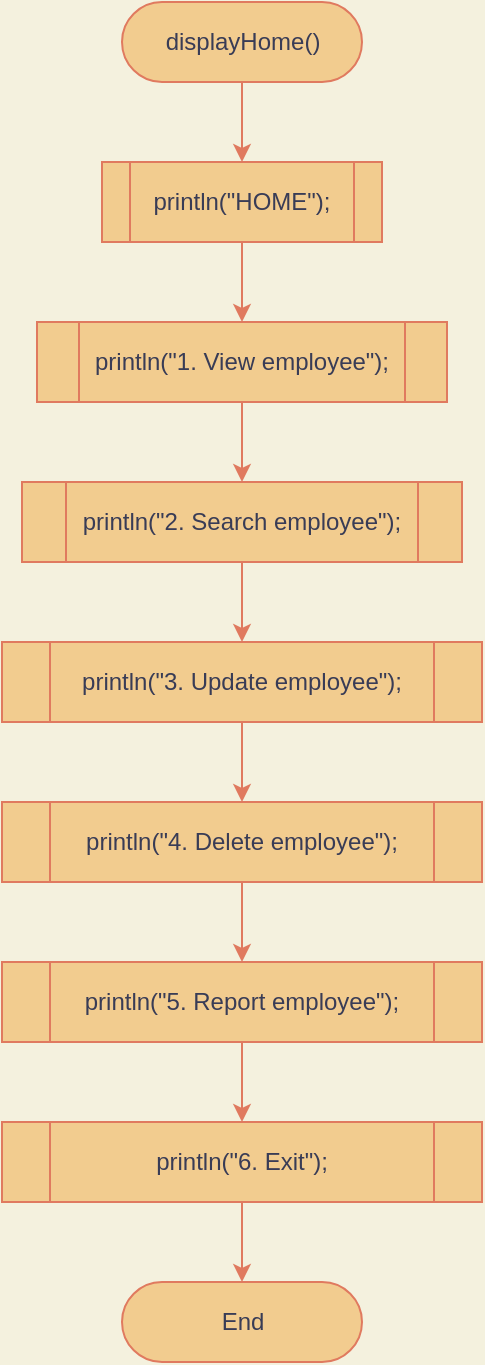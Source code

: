 <mxfile version="20.3.0" type="device"><diagram id="GRMzs1pcXglVtrUsI1DJ" name="Page-1"><mxGraphModel dx="2309" dy="2053" grid="1" gridSize="10" guides="1" tooltips="1" connect="1" arrows="1" fold="1" page="1" pageScale="1" pageWidth="850" pageHeight="1100" background="#F4F1DE" math="0" shadow="0"><root><mxCell id="0"/><mxCell id="1" parent="0"/><mxCell id="QpK7YIJQ9oz1Qy0f_Erk-1" value="displayHome()" style="html=1;dashed=0;whitespace=wrap;shape=mxgraph.dfd.start;fillColor=#F2CC8F;strokeColor=#E07A5F;fontColor=#393C56;" parent="1" vertex="1"><mxGeometry y="-360" width="120" height="40" as="geometry"/></mxCell><mxCell id="QpK7YIJQ9oz1Qy0f_Erk-2" value="End" style="html=1;dashed=0;whitespace=wrap;shape=mxgraph.dfd.start;fillColor=#F2CC8F;strokeColor=#E07A5F;fontColor=#393C56;" parent="1" vertex="1"><mxGeometry y="280" width="120" height="40" as="geometry"/></mxCell><mxCell id="QpK7YIJQ9oz1Qy0f_Erk-5" value="println(&quot;HOME&quot;);" style="shape=process;whiteSpace=wrap;html=1;backgroundOutline=1;fillColor=#F2CC8F;strokeColor=#E07A5F;fontColor=#393C56;" parent="1" vertex="1"><mxGeometry x="-10" y="-280" width="140" height="40" as="geometry"/></mxCell><mxCell id="QpK7YIJQ9oz1Qy0f_Erk-6" value="println(&quot;1. View employee&quot;);" style="shape=process;whiteSpace=wrap;html=1;backgroundOutline=1;fillColor=#F2CC8F;strokeColor=#E07A5F;fontColor=#393C56;" parent="1" vertex="1"><mxGeometry x="-42.5" y="-200" width="205" height="40" as="geometry"/></mxCell><mxCell id="QpK7YIJQ9oz1Qy0f_Erk-7" value="println(&quot;2. Search employee&quot;);" style="shape=process;whiteSpace=wrap;html=1;backgroundOutline=1;fillColor=#F2CC8F;strokeColor=#E07A5F;fontColor=#393C56;" parent="1" vertex="1"><mxGeometry x="-50" y="-120" width="220" height="40" as="geometry"/></mxCell><mxCell id="QpK7YIJQ9oz1Qy0f_Erk-8" value="println(&quot;3. Update employee&quot;);" style="shape=process;whiteSpace=wrap;html=1;backgroundOutline=1;fillColor=#F2CC8F;strokeColor=#E07A5F;fontColor=#393C56;" parent="1" vertex="1"><mxGeometry x="-60" y="-40" width="240" height="40" as="geometry"/></mxCell><mxCell id="QpK7YIJQ9oz1Qy0f_Erk-9" value="println(&quot;4. Delete employee&quot;);" style="shape=process;whiteSpace=wrap;html=1;backgroundOutline=1;fillColor=#F2CC8F;strokeColor=#E07A5F;fontColor=#393C56;" parent="1" vertex="1"><mxGeometry x="-60" y="40" width="240" height="40" as="geometry"/></mxCell><mxCell id="QpK7YIJQ9oz1Qy0f_Erk-10" value="println(&quot;5. Report employee&quot;);" style="shape=process;whiteSpace=wrap;html=1;backgroundOutline=1;fillColor=#F2CC8F;strokeColor=#E07A5F;fontColor=#393C56;" parent="1" vertex="1"><mxGeometry x="-60" y="120" width="240" height="40" as="geometry"/></mxCell><mxCell id="QpK7YIJQ9oz1Qy0f_Erk-11" value="println(&quot;6. Exit&quot;);" style="shape=process;whiteSpace=wrap;html=1;backgroundOutline=1;fillColor=#F2CC8F;strokeColor=#E07A5F;fontColor=#393C56;" parent="1" vertex="1"><mxGeometry x="-60" y="200" width="240" height="40" as="geometry"/></mxCell><mxCell id="QpK7YIJQ9oz1Qy0f_Erk-13" value="" style="endArrow=classic;html=1;rounded=0;entryX=0.5;entryY=0;entryDx=0;entryDy=0;exitX=0.5;exitY=1;exitDx=0;exitDy=0;labelBackgroundColor=#F4F1DE;strokeColor=#E07A5F;fontColor=#393C56;" parent="1" target="QpK7YIJQ9oz1Qy0f_Erk-5" edge="1"><mxGeometry width="50" height="50" relative="1" as="geometry"><mxPoint x="60" y="-320" as="sourcePoint"/><mxPoint x="-280" y="-140.0" as="targetPoint"/></mxGeometry></mxCell><mxCell id="QpK7YIJQ9oz1Qy0f_Erk-14" value="" style="endArrow=classic;html=1;rounded=0;entryX=0.5;entryY=0;entryDx=0;entryDy=0;exitX=0.5;exitY=1;exitDx=0;exitDy=0;labelBackgroundColor=#F4F1DE;strokeColor=#E07A5F;fontColor=#393C56;" parent="1" source="QpK7YIJQ9oz1Qy0f_Erk-5" target="QpK7YIJQ9oz1Qy0f_Erk-6" edge="1"><mxGeometry width="50" height="50" relative="1" as="geometry"><mxPoint x="-320" y="-80.0" as="sourcePoint"/><mxPoint x="-270" y="-130.0" as="targetPoint"/></mxGeometry></mxCell><mxCell id="QpK7YIJQ9oz1Qy0f_Erk-15" value="" style="endArrow=classic;html=1;rounded=0;entryX=0.5;entryY=0;entryDx=0;entryDy=0;exitX=0.5;exitY=1;exitDx=0;exitDy=0;labelBackgroundColor=#F4F1DE;strokeColor=#E07A5F;fontColor=#393C56;" parent="1" source="QpK7YIJQ9oz1Qy0f_Erk-6" target="QpK7YIJQ9oz1Qy0f_Erk-7" edge="1"><mxGeometry width="50" height="50" relative="1" as="geometry"><mxPoint x="-310" y="-70.0" as="sourcePoint"/><mxPoint x="-260" y="-120.0" as="targetPoint"/></mxGeometry></mxCell><mxCell id="QpK7YIJQ9oz1Qy0f_Erk-16" value="" style="endArrow=classic;html=1;rounded=0;entryX=0.5;entryY=0;entryDx=0;entryDy=0;exitX=0.5;exitY=1;exitDx=0;exitDy=0;labelBackgroundColor=#F4F1DE;strokeColor=#E07A5F;fontColor=#393C56;" parent="1" source="QpK7YIJQ9oz1Qy0f_Erk-7" target="QpK7YIJQ9oz1Qy0f_Erk-8" edge="1"><mxGeometry width="50" height="50" relative="1" as="geometry"><mxPoint x="-300" y="-60.0" as="sourcePoint"/><mxPoint x="-250" y="-110.0" as="targetPoint"/></mxGeometry></mxCell><mxCell id="QpK7YIJQ9oz1Qy0f_Erk-17" value="" style="endArrow=classic;html=1;rounded=0;entryX=0.5;entryY=0;entryDx=0;entryDy=0;exitX=0.5;exitY=1;exitDx=0;exitDy=0;labelBackgroundColor=#F4F1DE;strokeColor=#E07A5F;fontColor=#393C56;" parent="1" source="QpK7YIJQ9oz1Qy0f_Erk-8" target="QpK7YIJQ9oz1Qy0f_Erk-9" edge="1"><mxGeometry width="50" height="50" relative="1" as="geometry"><mxPoint x="-290" y="-50.0" as="sourcePoint"/><mxPoint x="-240" y="-100.0" as="targetPoint"/></mxGeometry></mxCell><mxCell id="QpK7YIJQ9oz1Qy0f_Erk-19" value="" style="endArrow=classic;html=1;rounded=0;entryX=0.5;entryY=0;entryDx=0;entryDy=0;exitX=0.5;exitY=1;exitDx=0;exitDy=0;labelBackgroundColor=#F4F1DE;strokeColor=#E07A5F;fontColor=#393C56;" parent="1" source="QpK7YIJQ9oz1Qy0f_Erk-11" edge="1"><mxGeometry width="50" height="50" relative="1" as="geometry"><mxPoint x="-230" y="220.0" as="sourcePoint"/><mxPoint x="60" y="280" as="targetPoint"/></mxGeometry></mxCell><mxCell id="QpK7YIJQ9oz1Qy0f_Erk-20" value="" style="endArrow=classic;html=1;rounded=0;entryX=0.5;entryY=0;entryDx=0;entryDy=0;exitX=0.5;exitY=1;exitDx=0;exitDy=0;labelBackgroundColor=#F4F1DE;strokeColor=#E07A5F;fontColor=#393C56;" parent="1" source="QpK7YIJQ9oz1Qy0f_Erk-10" target="QpK7YIJQ9oz1Qy0f_Erk-11" edge="1"><mxGeometry width="50" height="50" relative="1" as="geometry"><mxPoint x="-280" y="60.0" as="sourcePoint"/><mxPoint x="-230" y="10.0" as="targetPoint"/></mxGeometry></mxCell><mxCell id="QpK7YIJQ9oz1Qy0f_Erk-21" value="" style="endArrow=classic;html=1;rounded=0;entryX=0.5;entryY=0;entryDx=0;entryDy=0;labelBackgroundColor=#F4F1DE;strokeColor=#E07A5F;fontColor=#393C56;" parent="1" target="QpK7YIJQ9oz1Qy0f_Erk-10" edge="1"><mxGeometry width="50" height="50" relative="1" as="geometry"><mxPoint x="60" y="80" as="sourcePoint"/><mxPoint x="-220" y="20.0" as="targetPoint"/></mxGeometry></mxCell></root></mxGraphModel></diagram></mxfile>